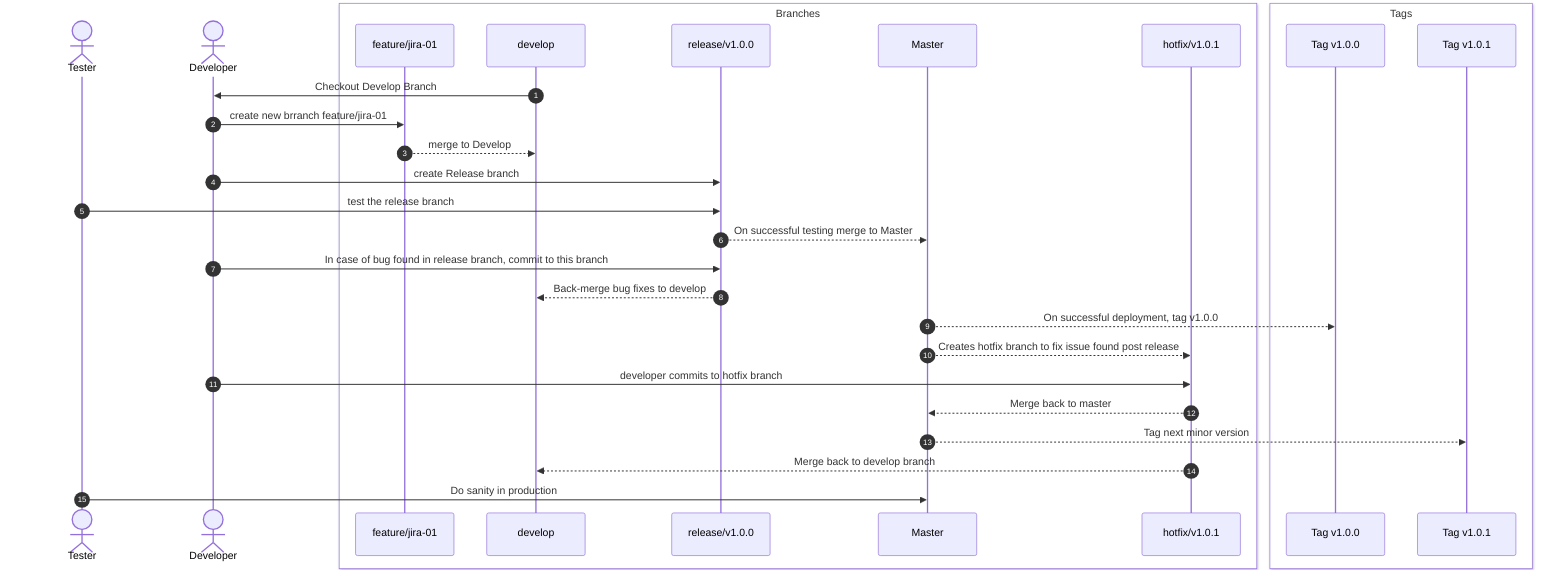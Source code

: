 sequenceDiagram
    autonumber
    actor Test as Tester
    actor Dev as Developer
    Box white Branches
    participant A as feature/jira-01
    participant B as develop
    participant C as release/v1.0.0
    participant D as Master
    participant H as hotfix/v1.0.1
    end


    box white Tags
    participant G as Tag v1.0.0
    participant K as Tag v1.0.1
    end

    B->>Dev: Checkout Develop Branch
    Dev->>A: create new brranch feature/jira-01
    A-->>B:  merge to Develop
    Dev->>C:  create Release branch
    Test->>C: test the release branch
    C-->>D:  On successful testing merge to Master
    Dev->>C:  In case of bug found in release branch, commit to this branch
    C-->>B:  Back-merge bug fixes to develop
    D-->>G:  On successful deployment, tag v1.0.0
    D-->>H:  Creates hotfix branch to fix issue found post release
    Dev->>H:  developer commits to hotfix branch
    H-->>D:  Merge back to master
    D-->>K:  Tag next minor version
    H-->>B: Merge back to develop branch
    Test->>D: Do sanity in production